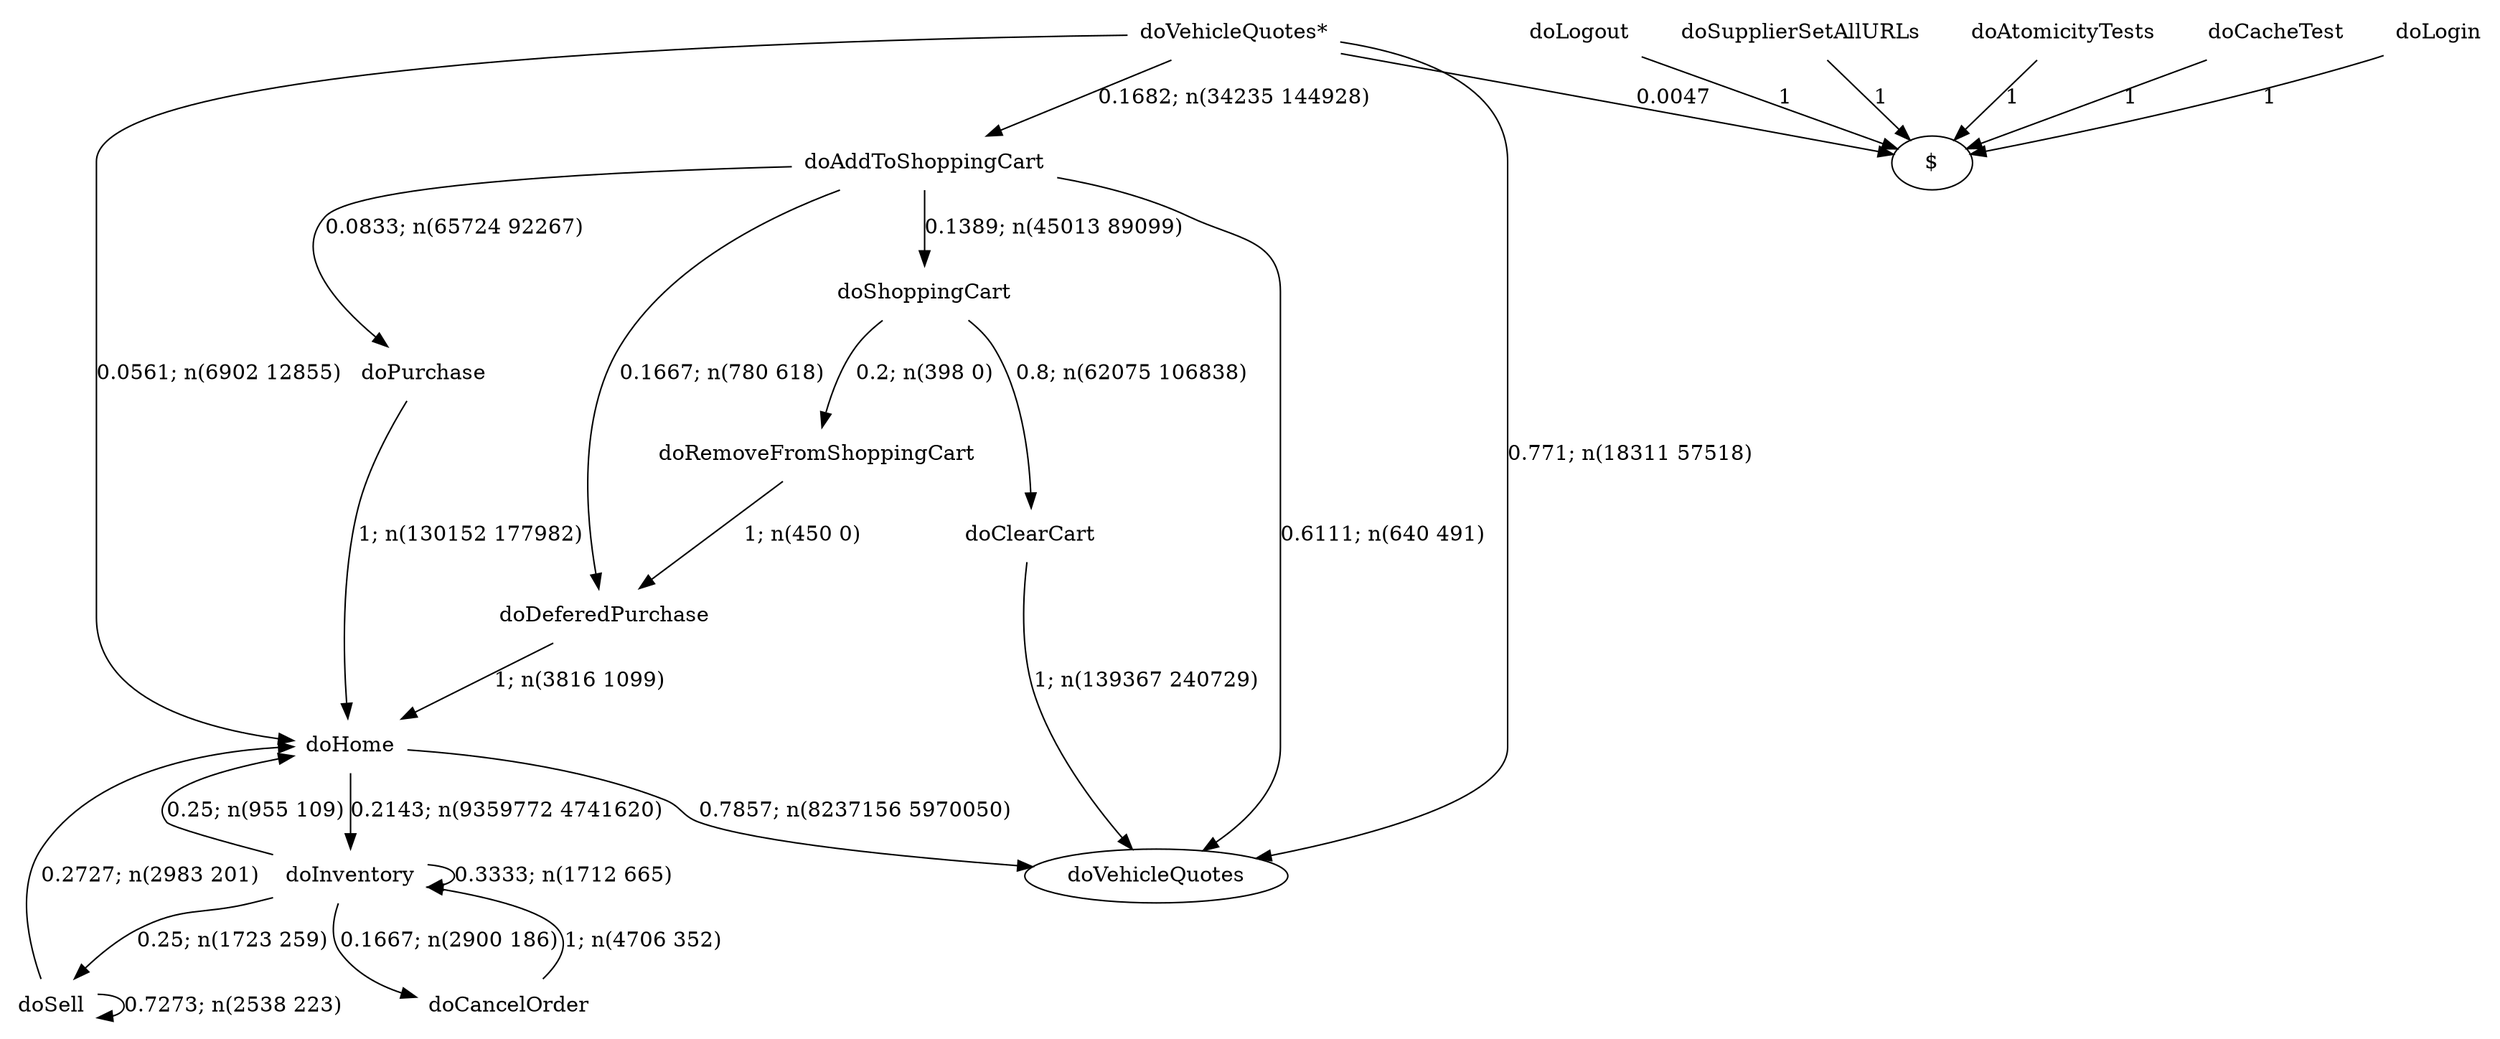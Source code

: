 digraph G {"doVehicleQuotes*" [label="doVehicleQuotes*",shape=none];"doSupplierSetAllURLs" [label="doSupplierSetAllURLs",shape=none];"doAtomicityTests" [label="doAtomicityTests",shape=none];"doCacheTest" [label="doCacheTest",shape=none];"doLogin" [label="doLogin",shape=none];"doAddToShoppingCart" [label="doAddToShoppingCart",shape=none];"doDeferedPurchase" [label="doDeferedPurchase",shape=none];"doHome" [label="doHome",shape=none];"doShoppingCart" [label="doShoppingCart",shape=none];"doClearCart" [label="doClearCart",shape=none];"doPurchase" [label="doPurchase",shape=none];"doInventory" [label="doInventory",shape=none];"doSell" [label="doSell",shape=none];"doLogout" [label="doLogout",shape=none];"doCancelOrder" [label="doCancelOrder",shape=none];"doRemoveFromShoppingCart" [label="doRemoveFromShoppingCart",shape=none];"doVehicleQuotes*"->"doVehicleQuotes" [style=solid,label="0.771; n(18311 57518)"];"doVehicleQuotes*"->"doAddToShoppingCart" [style=solid,label="0.1682; n(34235 144928)"];"doVehicleQuotes*"->"doHome" [style=solid,label="0.0561; n(6902 12855)"];"doVehicleQuotes*"->"$" [style=solid,label="0.0047"];"doSupplierSetAllURLs"->"$" [style=solid,label="1"];"doAtomicityTests"->"$" [style=solid,label="1"];"doCacheTest"->"$" [style=solid,label="1"];"doLogin"->"$" [style=solid,label="1"];"doAddToShoppingCart"->"doVehicleQuotes" [style=solid,label="0.6111; n(640 491)"];"doAddToShoppingCart"->"doDeferedPurchase" [style=solid,label="0.1667; n(780 618)"];"doAddToShoppingCart"->"doShoppingCart" [style=solid,label="0.1389; n(45013 89099)"];"doAddToShoppingCart"->"doPurchase" [style=solid,label="0.0833; n(65724 92267)"];"doDeferedPurchase"->"doHome" [style=solid,label="1; n(3816 1099)"];"doHome"->"doVehicleQuotes" [style=solid,label="0.7857; n(8237156 5970050)"];"doHome"->"doInventory" [style=solid,label="0.2143; n(9359772 4741620)"];"doShoppingCart"->"doClearCart" [style=solid,label="0.8; n(62075 106838)"];"doShoppingCart"->"doRemoveFromShoppingCart" [style=solid,label="0.2; n(398 0)"];"doClearCart"->"doVehicleQuotes" [style=solid,label="1; n(139367 240729)"];"doPurchase"->"doHome" [style=solid,label="1; n(130152 177982)"];"doInventory"->"doHome" [style=solid,label="0.25; n(955 109)"];"doInventory"->"doInventory" [style=solid,label="0.3333; n(1712 665)"];"doInventory"->"doSell" [style=solid,label="0.25; n(1723 259)"];"doInventory"->"doCancelOrder" [style=solid,label="0.1667; n(2900 186)"];"doSell"->"doHome" [style=solid,label="0.2727; n(2983 201)"];"doSell"->"doSell" [style=solid,label="0.7273; n(2538 223)"];"doLogout"->"$" [style=solid,label="1"];"doCancelOrder"->"doInventory" [style=solid,label="1; n(4706 352)"];"doRemoveFromShoppingCart"->"doDeferedPurchase" [style=solid,label="1; n(450 0)"];}